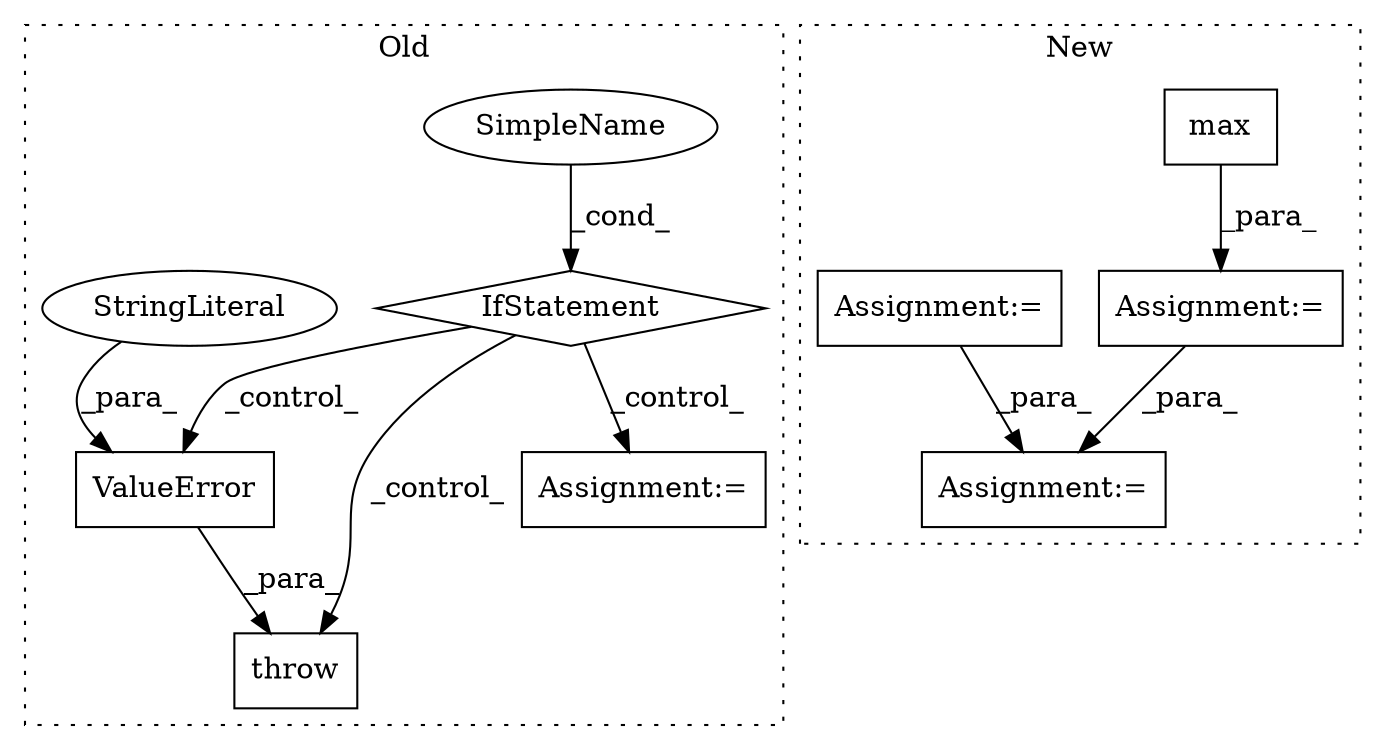 digraph G {
subgraph cluster0 {
1 [label="ValueError" a="32" s="1957,2005" l="11,1" shape="box"];
3 [label="IfStatement" a="25" s="1845,1881" l="4,2" shape="diamond"];
4 [label="SimpleName" a="42" s="" l="" shape="ellipse"];
5 [label="StringLiteral" a="45" s="1968" l="37" shape="ellipse"];
6 [label="throw" a="53" s="1951" l="6" shape="box"];
8 [label="Assignment:=" a="7" s="1904" l="1" shape="box"];
label = "Old";
style="dotted";
}
subgraph cluster1 {
2 [label="max" a="32" s="1442,1455" l="4,1" shape="box"];
7 [label="Assignment:=" a="7" s="1477" l="1" shape="box"];
9 [label="Assignment:=" a="7" s="1388" l="1" shape="box"];
10 [label="Assignment:=" a="7" s="1276" l="1" shape="box"];
label = "New";
style="dotted";
}
1 -> 6 [label="_para_"];
2 -> 9 [label="_para_"];
3 -> 1 [label="_control_"];
3 -> 6 [label="_control_"];
3 -> 8 [label="_control_"];
4 -> 3 [label="_cond_"];
5 -> 1 [label="_para_"];
9 -> 7 [label="_para_"];
10 -> 7 [label="_para_"];
}